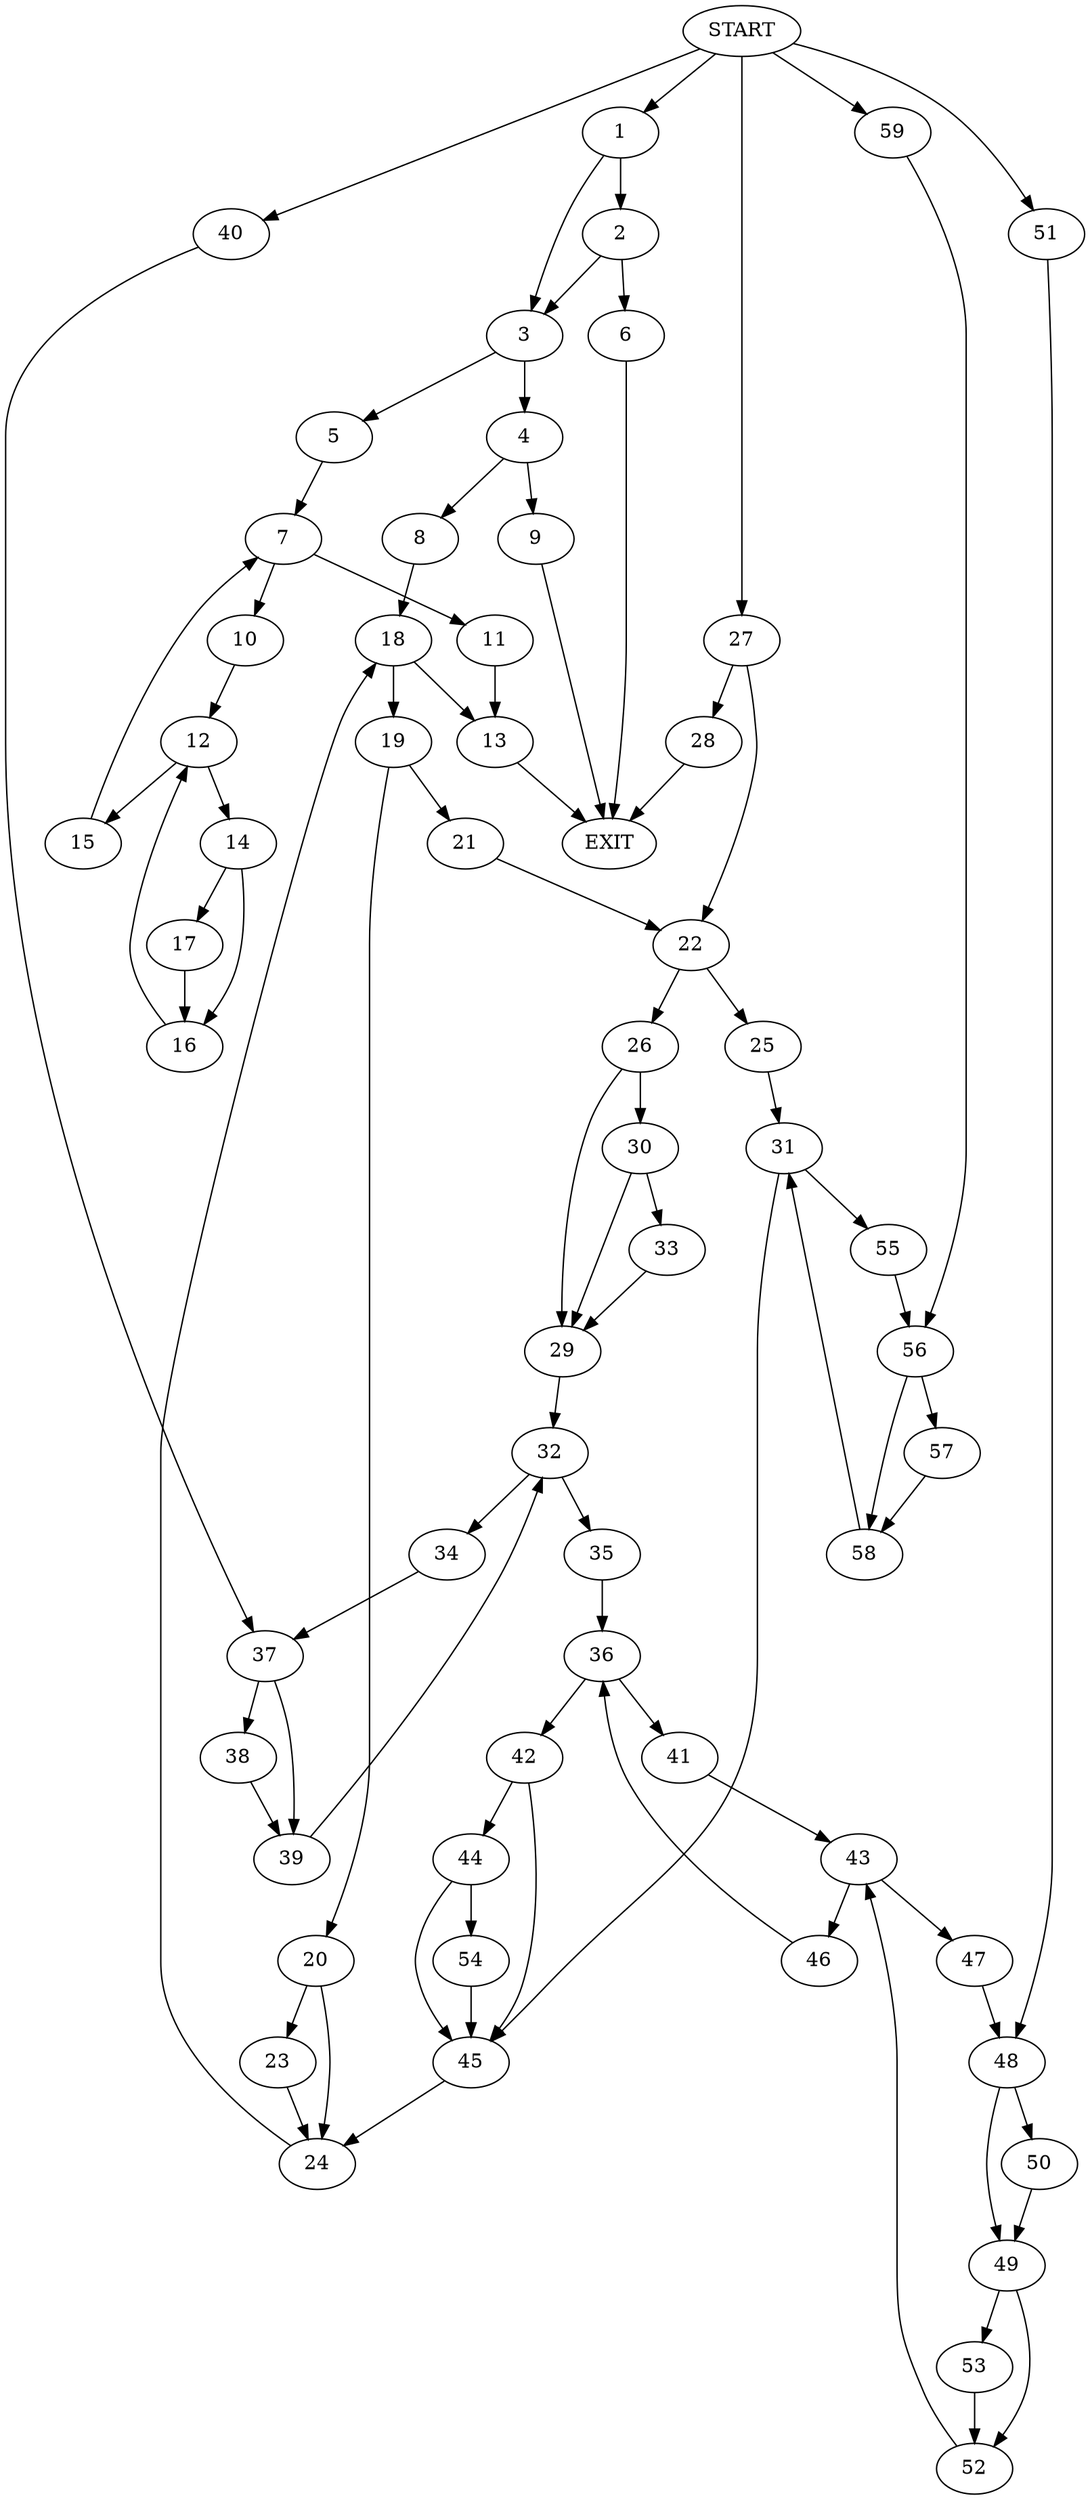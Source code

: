 digraph {
0 [label="START"]
60 [label="EXIT"]
0 -> 1
1 -> 2
1 -> 3
3 -> 4
3 -> 5
2 -> 6
2 -> 3
6 -> 60
5 -> 7
4 -> 8
4 -> 9
7 -> 10
7 -> 11
10 -> 12
11 -> 13
12 -> 14
12 -> 15
14 -> 16
14 -> 17
15 -> 7
17 -> 16
16 -> 12
13 -> 60
9 -> 60
8 -> 18
18 -> 13
18 -> 19
19 -> 20
19 -> 21
21 -> 22
20 -> 23
20 -> 24
22 -> 25
22 -> 26
0 -> 27
27 -> 22
27 -> 28
28 -> 60
26 -> 29
26 -> 30
25 -> 31
29 -> 32
30 -> 33
30 -> 29
33 -> 29
32 -> 34
32 -> 35
35 -> 36
34 -> 37
37 -> 38
37 -> 39
0 -> 40
40 -> 37
39 -> 32
38 -> 39
36 -> 41
36 -> 42
41 -> 43
42 -> 44
42 -> 45
43 -> 46
43 -> 47
47 -> 48
46 -> 36
48 -> 49
48 -> 50
0 -> 51
51 -> 48
49 -> 52
49 -> 53
50 -> 49
52 -> 43
53 -> 52
44 -> 54
44 -> 45
45 -> 24
54 -> 45
31 -> 55
31 -> 45
55 -> 56
56 -> 57
56 -> 58
0 -> 59
59 -> 56
57 -> 58
58 -> 31
24 -> 18
23 -> 24
}
